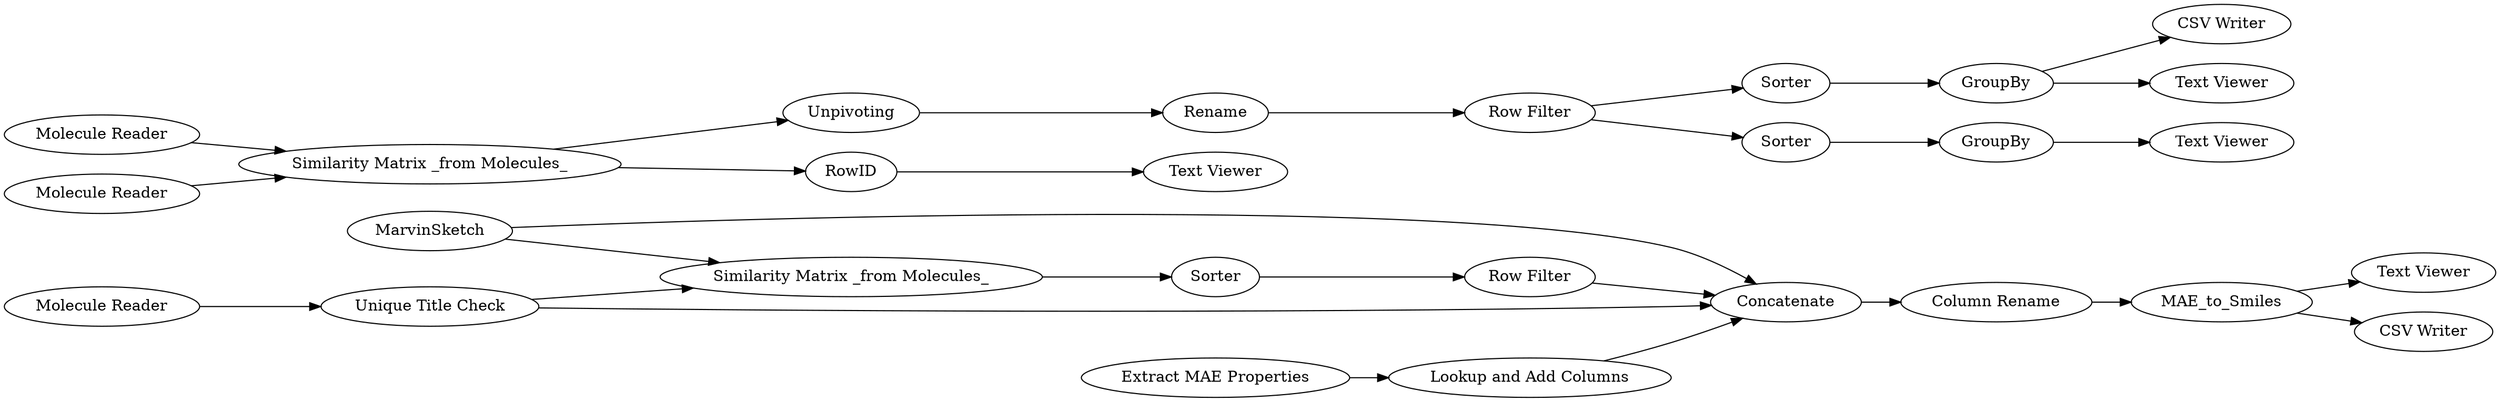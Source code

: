 digraph {
	14 [label=Sorter]
	16 [label="Row Filter"]
	31 [label="Similarity Matrix _from Molecules_"]
	32 [label="Molecule Reader"]
	38 [label="Text Viewer"]
	41 [label="Unique Title Check"]
	42 [label="Similarity Matrix _from Molecules_"]
	153 [label="Molecule Reader"]
	154 [label="Molecule Reader"]
	155 [label="Text Viewer"]
	173 [label=MarvinSketch]
	182 [label="CSV Writer"]
	8188 [label=Rename]
	8190 [label=GroupBy]
	8191 [label=Sorter]
	8192 [label=Sorter]
	8193 [label=GroupBy]
	8194 [label="Text Viewer"]
	8195 [label="Text Viewer"]
	8196 [label="Row Filter"]
	7 [label="Lookup and Add Columns"]
	24 [label="Column Rename"]
	37 [label=Concatenate]
	40 [label=MAE_to_Smiles]
	8197 [label="Extract MAE Properties"]
	8199 [label=Unpivoting]
	8201 [label=RowID]
	8202 [label="CSV Writer"]
	7 -> 37
	24 -> 40
	37 -> 24
	8197 -> 7
	14 -> 16
	16 -> 37
	31 -> 14
	32 -> 41
	41 -> 37
	41 -> 31
	42 -> 8201
	42 -> 8199
	153 -> 42
	154 -> 42
	173 -> 37
	173 -> 31
	8188 -> 8196
	8190 -> 182
	8190 -> 8195
	8191 -> 8190
	8192 -> 8193
	8193 -> 8194
	8196 -> 8192
	8196 -> 8191
	40 -> 38
	40 -> 8202
	8199 -> 8188
	8201 -> 155
	rankdir=LR
}
